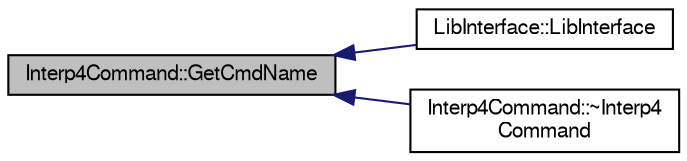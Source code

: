 digraph "Interp4Command::GetCmdName"
{
  edge [fontname="FreeSans",fontsize="10",labelfontname="FreeSans",labelfontsize="10"];
  node [fontname="FreeSans",fontsize="10",shape=record];
  rankdir="LR";
  Node11 [label="Interp4Command::GetCmdName",height=0.2,width=0.4,color="black", fillcolor="grey75", style="filled", fontcolor="black"];
  Node11 -> Node12 [dir="back",color="midnightblue",fontsize="10",style="solid",fontname="FreeSans"];
  Node12 [label="LibInterface::LibInterface",height=0.2,width=0.4,color="black", fillcolor="white", style="filled",URL="$classLibInterface.html#a9db717a7c50f80138bc583a4e6104a30",tooltip="Konstruktor klasy. "];
  Node11 -> Node13 [dir="back",color="midnightblue",fontsize="10",style="solid",fontname="FreeSans"];
  Node13 [label="Interp4Command::~Interp4\lCommand",height=0.2,width=0.4,color="black", fillcolor="white", style="filled",URL="$classInterp4Command.html#a620ba28206850d0bce8dbb2364c73366",tooltip="Destruktor wirtualny ze wzgledu na klasy pochodne. "];
}

